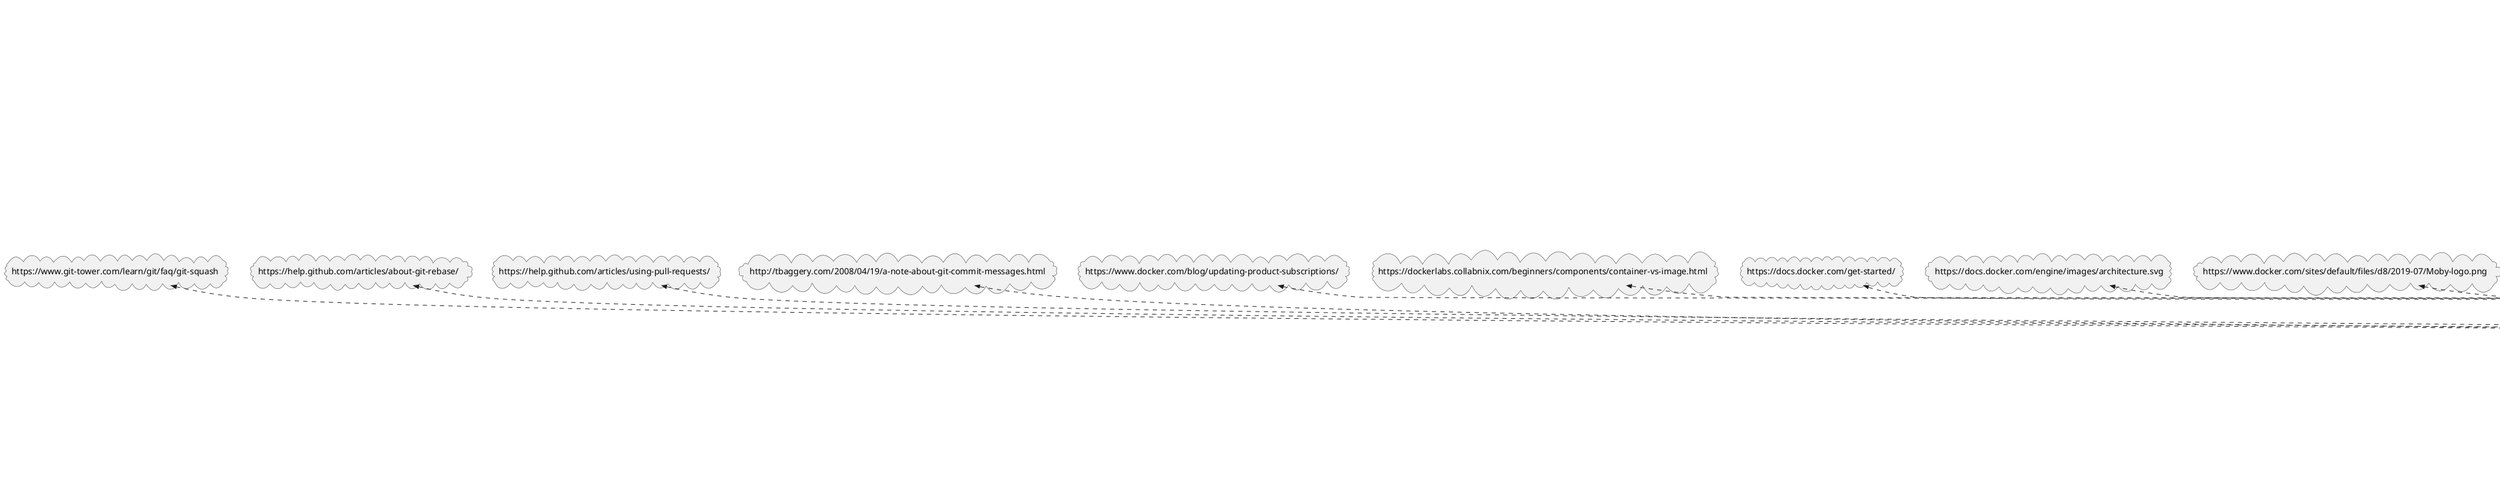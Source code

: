 @startuml
component compendium {
rectangle "compendium:nav.adoc" as f0_1
}
component getting-involved {
rectangle "getting-involved:nav.adoc" as f1_1
}
component getting-started {
rectangle "getting-started:nav.adoc" as f2_1
rectangle "getting-started:about-this-guide.adoc" as f2_2
rectangle "getting-started:main.adoc" as f2_3
rectangle "getting-started:new-here.adoc" as f2_4
rectangle "getting-started:quick-setup.adoc" as f2_5
rectangle "getting-started:about_guide/intentions-and-content.adoc" as f2_6
rectangle "getting-started:about_guide/using-this-guide.adoc" as f2_7
rectangle "getting-started:about_guide/working-on-the-guide.adoc" as f2_8
rectangle "getting-started:new_here/asam-contacts.adoc" as f2_9
rectangle "getting-started:new_here/current-projects.adoc" as f2_10
rectangle "getting-started:new_here/how-asam-works.adoc" as f2_11
rectangle "getting-started:new_here/processes-and-workflows-overview.adoc" as f2_12
rectangle "getting-started:new_here/roles-overview.adoc" as f2_13
rectangle "getting-started:new_here/tools-overview.adoc" as f2_14
rectangle "getting-started:quick_setup/docker-standard.adoc" as f2_15
rectangle "getting-started:quick_setup/git-standard.adoc" as f2_16
rectangle "getting-started:quick_setup/microsoft-teams-standard.adoc" as f2_17
rectangle "getting-started:quick_setup/sharepoint-standard.adoc" as f2_18
rectangle "getting-started:quick_setup/vscode-standard.adoc" as f2_19
}
component project-guide {
rectangle "project-guide:nav.adoc" as f3_1
}
component role-specific {
rectangle "role-specific:nav.adoc" as f4_1
rectangle "role-specific:ASAM-Project-Roles.adoc" as f4_2
rectangle "role-specific:home.adoc" as f4_3
}
component ROOT {
rectangle "ROOT:1nav.adoc" as f5_1
rectangle "ROOT:nav.adoc" as f5_2
rectangle "ROOT:home copy.adoc" as f5_3
rectangle "ROOT:home.adoc" as f5_4
rectangle "ROOT:linking-test.adoc" as f5_5
rectangle "ROOT:antora/Build-Antora-Locally.adoc" as f5_6
rectangle "ROOT:antora/Content-Structure.adoc" as f5_7
rectangle "ROOT:guides/Accessing_Compiled_Artifacts.adoc" as f5_8
rectangle "ROOT:guides/Meeting-Guidelines.adoc" as f5_9
rectangle "ROOT:guides/Platforms.adoc" as f5_10
rectangle "ROOT:guides/ProjectGuidelines.adoc" as f5_11
rectangle "ROOT:guides/WhatIsYaml.adoc" as f5_12
rectangle "ROOT:guides/Workflow.adoc" as f5_13
rectangle "ROOT:guides/WritingGuidelines.adoc" as f5_14
rectangle "ROOT:implementers-forum/Feedback-Guide.adoc" as f5_15
rectangle "ROOT:implementers-forum/Scenario-Writers-Guide.adoc" as f5_16
rectangle "ROOT:open-source/ASAM-DCO.adoc" as f5_17
rectangle "ROOT:writing_guidelines/AsciiDoc-Guide.adoc" as f5_18
rectangle "ROOT:writing_guidelines/coding_style_guide.adoc" as f5_19
rectangle "ROOT:writing_guidelines/plantuml_documentation_guide.adoc" as f5_20
rectangle "ROOT:writing_guidelines/writing_guide.adoc" as f5_21
}
component standardization {
rectangle "standardization:nav.adoc" as f6_1
rectangle "standardization:asam-development-process.adoc" as f6_2
rectangle "standardization:development-phase.adoc" as f6_3
rectangle "standardization:home.adoc" as f6_4
rectangle "standardization:proposal-phase.adoc" as f6_5
rectangle "standardization:release-phase.adoc" as f6_6
rectangle "standardization:review-phase.adoc" as f6_7
}
component tasks {
rectangle "tasks:nav.adoc" as f7_1
}
component tooling {
rectangle "tooling:nav.adoc" as f8_1
rectangle "tooling:CloningRepoTutorial.adoc" as f8_2
rectangle "tooling:gitlab.adoc" as f8_3
rectangle "tooling:Microsoft-Teams-and-Sharepoint.adoc" as f8_4
rectangle "tooling:overview.adoc" as f8_5
rectangle "tooling:Setup-Guide.adoc" as f8_6
rectangle "tooling:Shared-OpenX-Calendar.adoc" as f8_7
rectangle "tooling:docker/Docker-For-Asciidoc.adoc" as f8_8
rectangle "tooling:docker/Getting-Docker.adoc" as f8_9
rectangle "tooling:git/An-Introduction-to-Git.adoc" as f8_10
rectangle "tooling:git/ASAM-Issue-and-MR-Labels.adoc" as f8_11
rectangle "tooling:git/Branch-Naming-Conventions.adoc" as f8_12
rectangle "tooling:git/Branching.adoc" as f8_13
rectangle "tooling:git/Commit-Guidelines.adoc" as f8_14
rectangle "tooling:git/Forking.adoc" as f8_15
rectangle "tooling:git/Git-Best-Practices.adoc" as f8_16
rectangle "tooling:git/Merge-Requests.adoc" as f8_17
rectangle "tooling:git/Resolving-Merge-Conflicts.adoc" as f8_18
rectangle "tooling:git/Submodules.adoc" as f8_19
rectangle "tooling:git/Transitioning-to-a-new-workflow.adoc" as f8_20
rectangle "tooling:gitlab/gitlab-setup.adoc" as f8_21
}

f2_3 -left-> f2_1
f2_4 -left-> f2_1
f2_2 -left-> f2_1
f2_5 -left-> f2_1
f2_4 -left-> f2_3
f2_2 -> f2_3
f2_5 -left-> f2_3
f6_4 -left-> f6_1
f6_2 -left-> f6_1
f6_5 -left-> f6_1
f6_3 -left-> f6_1
f6_7 -left-> f6_1
f6_6 -left-> f6_1
f8_5 -left-> f8_1
f8_3 -left-> f8_1

cloud "https://cdn.icon-icons.com/icons2/2415/PNG/512/gitlab_original_logo_icon_146503.png"  as u1
cloud "https://upload.wikimedia.org/wikipedia/commons/thumb/3/3f/Git_icon.svg/240px-Git_icon.svg.png"  as u2
cloud "https://upload.wikimedia.org/wikipedia/commons/thumb/9/9a/Visual_Studio_Code_1.35_icon.svg/240px-Visual_Studio_Code_1.35_icon.svg.png"  as u3
cloud "https://dashboard.snapcraft.io/site_media/appmedia/2019/08/android-chrome-512x512.png"  as u4
cloud "https://github.com/Mogztter/antora-lunr"  as u5
cloud "https://code.asam.net"  as u6
cloud "https://github.com/asam-ev"  as u7
cloud "https://code.asam.net/simulation/standard/openscenario-2.0/-/wikis/docs/git/Transitioning-to-a-new-workflow"  as u8
cloud "https://code.asam.net/help/user/project/quick_actions"  as u9
cloud "https://docs.gitlab.com/ee/user/discussions/#starting-a-review"  as u10
cloud "https://code.asam.net/simulation/standard/openscenario-2.0/-/boards/66"  as u11
cloud "https://code.asam.net/simulation/standard/openscenario-2.0/-/issues?label_name%5B%5D=ScenarioDescription"  as u12
cloud "https://code.asam.net/simulation/standard/openscenario-2.0/-/wikis/Contact-Persons-from-OSC2-Development-Project"  as u13
cloud "https://code.asam.net/simulation/standard/openscenario-2.0/-/issues?label_name%5B%5D=GeneralFeedback"  as u14
cloud "https://code.asam.net/simulation/standard/openscenario-2.0/-/issues/245"  as u15
cloud "https://code.asam.net/simulation/standard/openscenario-2.0/-/issues/new?issue%5Bassignee_id%5D=&issue%5Bmilestone_id%5D=#"  as u16
cloud "https://code.asam.net/simulation/standard/openscenario-2.0/-/jobs/artifacts/master/raw/Language/ASAM_OpenSCENARIO_BS-1-6_Language-Reference-Manual_V2-0-0.html?job=draft"  as u17
cloud "https://asciidoc.org/"  as u18
cloud "https://asciidoctor.org/docs/asciidoc-syntax-quick-reference/"  as u19
cloud "https://asciidoctor.org/docs/user-manual/"  as u20
cloud "https://www.url.com"  as u21
cloud "https://asciidoctor.org/docs/user-manual/#tables"  as u22
cloud "https://asciidoctor.org/docs/user-manual/#include-directive"  as u23
cloud "https://www.python.org/dev/peps/pep-0008/"  as u24
cloud "https://docs.asciidoctor.org/asciidoc/latest/directives/include-tagged-regions/"  as u25
cloud "https://code.asam.net/simulation/resources/-/blob/master/asciidoc_tutorial/asciidoc_tutorial.adoc"  as u26
cloud "https://code.asam.net/simulation/standard/openscenario-2.0/-/tree/master/Documentation/etc/templates"  as u27
cloud "https://code.asam.net/simulation/standard/openscenario-2.0/-/blob/master/Documentation/etc/guides/coding_style_guide.adoc"  as u28
cloud "https://code.asam.net/simulation/standard/openscenario-2.0/-/blob/master/Documentation/etc/guides/plantuml_documentation_guide.adoc"  as u29
cloud "https://code.asam.net/simulation/standard/openscenario-2.0/-/wikis/docs/general_guidelines/Workflow"  as u30
cloud "https://support.microsoft.com/en-us/office/manage-notifications-in-teams-1cc31834-5fe5-412b-8edb-43fecc78413d"  as u31
cloud "https://www.doodle.com"  as u32
cloud "https://code.asam.net/-/profile"  as u33
cloud "https://code.asam.net/profile/keys"  as u34
cloud "https://docs.github.com/en/authentication/connecting-to-github-with-ssh/generating-a-new-ssh-key-and-adding-it-to-the-ssh-agent#adding-your-ssh-key-to-the-ssh-agent"  as u35
cloud "https://stackoverflow.com/questions/52113738/starting-ssh-agent-on-windows-10-fails-unable-to-start-ssh-agent-service-erro"  as u36
cloud "https://outlook.office365.com/owa/calendar/1e9807ec9a8f420fb5b010cd17f4ef0b@asam.net/dd82caebcf5a4c51b22c5eb9a0b220ea3378152309461979582/calendar.ics"  as u37
cloud "https://upload.wikimedia.org/wikipedia/commons/d/df/Microsoft_Office_Outlook_%282018%E2%80%93present%29.svg"  as u38
cloud "https://upload.wikimedia.org/wikipedia/commons/a/a5/Google_Calendar_icon_%282020%29.svg"  as u39
cloud "https://support.microsoft.com/en-us/office/import-or-subscribe-to-a-calendar-in-outlook-com-cff1429c-5af6-41ec-a5b4-74f2c278e98c"  as u40
cloud "https://support.google.com/calendar/answer/37100?co=GENIE.Platform%3DDesktop&hl=en"  as u41
cloud "https://outlook.office365.com/calendar/published/1e9807ec9a8f420fb5b010cd17f4ef0b@asam.net/dd82caebcf5a4c51b22c5eb9a0b220ea3378152309461979582/calendar.html"  as u42
cloud "https://code.asam.net/common/style-resources"  as u43
cloud "https://docs.docker.com/engine/images/architecture.svg"  as u44
cloud "https://docs.docker.com/get-started/"  as u45
cloud "https://dockerlabs.collabnix.com/beginners/components/container-vs-image.html"  as u46
cloud "https://www.docker.com/blog/updating-product-subscriptions/"  as u47
cloud "https://docs.microsoft.com/en-us/windows/wsl/about"  as u48
cloud "https://docs.docker.com/desktop/windows/install/"  as u49
cloud "https://docs.microsoft.com/en-us/windows/wsl/install"  as u50
cloud "https://docs.microsoft.com/en-us/windows/wsl/setup/environment"  as u51
cloud "https://docs.docker.com/engine/install/binaries/"  as u52
cloud "https://www.docker.com/sites/default/files/d8/2019-07/Moby-logo.png"  as u53
cloud "https://help.github.com/articles/about-git-rebase/"  as u54
cloud "https://www.git-tower.com/learn/git/faq/git-squash"  as u55
cloud "http://tbaggery.com/2008/04/19/a-note-about-git-commit-messages.html"  as u56
cloud "https://help.github.com/articles/using-pull-requests/"  as u57
cloud "http://stackoverflow.com/a/17819027"  as u58
cloud "https://tortoisegit.org/"  as u59

f4_3 .up.>> u1
f4_3 .up.>> u2
f4_3 .up.>> u3
f4_3 .up.>> u4
f5_3 .up.>> u1
f5_3 .up.>> u2
f5_3 .up.>> u3
f5_3 .up.>> u4
f5_6 .up.>> u5
f5_10 .up.>> u6
f5_10 .up.>> u7
f5_13 .up.>> u8
f5_13 .up.>> u9
f5_13 .up.>> u10
f5_15 .up.>> u11
f5_15 .up.>> u12
f5_15 .up.>> u13
f5_15 .up.>> u14
f5_15 .up.>> u15
f5_16 .up.>> u16
f5_16 .up.>> u17
f5_16 .up.>> u13
f5_18 .up.>> u18
f5_18 .up.>> u19
f5_18 .up.>> u20
f5_18 .up.>> u21
f5_18 .up.>> u22
f5_18 .up.>> u23
f5_19 .up.>> u24
f5_21 .up.>> u25
f5_21 .up.>> u26
f5_21 .up.>> u27
f5_21 .up.>> u28
f5_21 .up.>> u29
f5_21 .up.>> u30
f8_4 .up.>> u31
f8_4 .up.>> u32
f8_6 .up.>> u6
f8_6 .up.>> u3
f8_6 .up.>> u2
f8_6 .up.>> u33
f8_6 .up.>> u34
f8_6 .up.>> u35
f8_6 .up.>> u36
f8_7 .up.>> u37
f8_7 .up.>> u38
f8_7 .up.>> u39
f8_7 .up.>> u40
f8_7 .up.>> u41
f8_7 .up.>> u42
f8_8 .up.>> u43
f8_9 .up.>> u44
f8_9 .up.>> u45
f8_9 .up.>> u46
f8_9 .up.>> u47
f8_9 .up.>> u48
f8_9 .up.>> u49
f8_9 .up.>> u50
f8_9 .up.>> u51
f8_9 .up.>> u52
f8_9 .up.>> u53
f8_16 .up.>> u54
f8_16 .up.>> u55
f8_16 .up.>> u56
f8_16 .up.>> u57
f8_16 .up.>> u58
f8_19 .up.>> u43
f8_19 .up.>> u59
f8_19 .up.>> u6
f8_21 .up.>> u6
@enduml